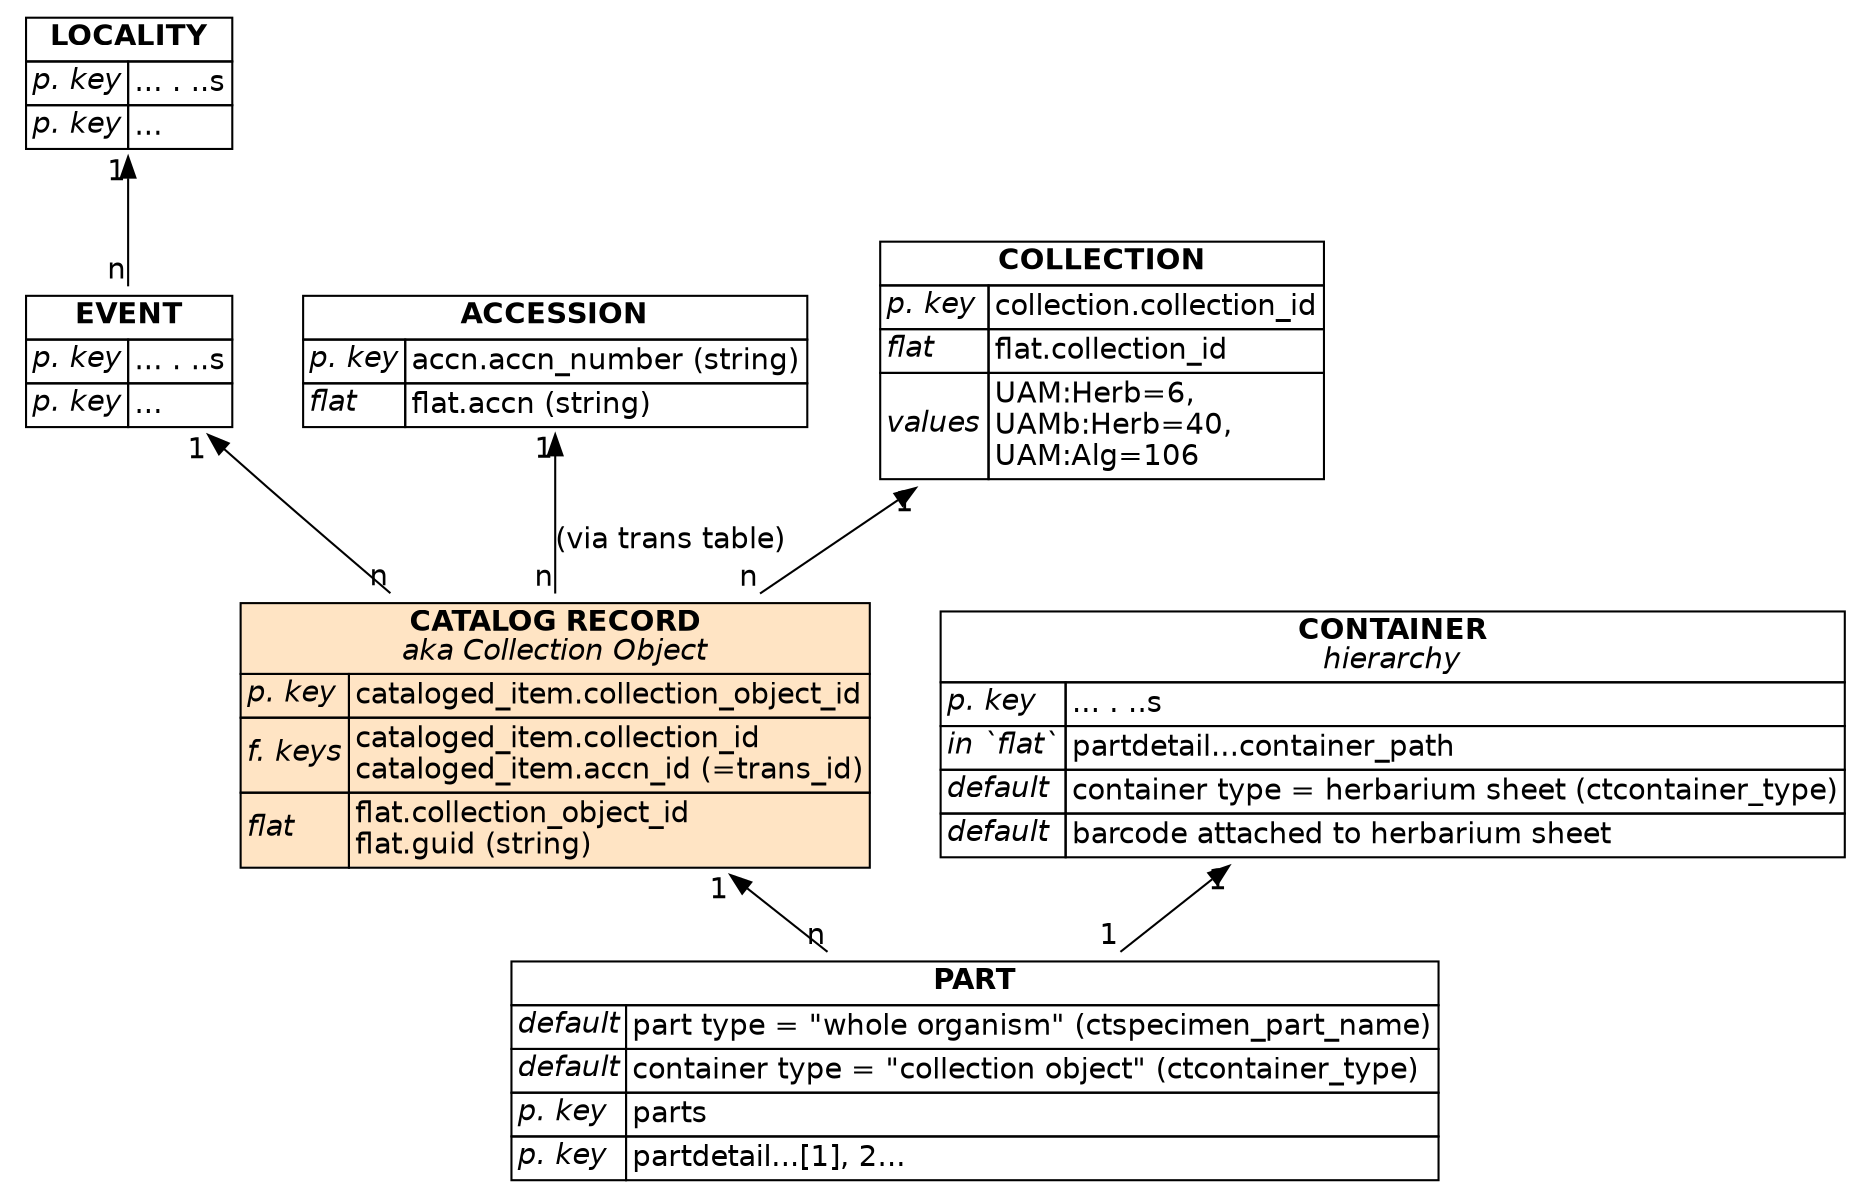 digraph flow {
    node [fontname="Helvetica",shape=plaintext]
    edge [fontname="Helvetica"]
    overlap=false
    newrank=true
    ranksep=0.5
    rankdir=BT
    //
    // RECORD
    record [label=<
          <TABLE  BORDER="0" CELLBORDER="1"  CELLSPACING="0" BGCOLOR="bisque">
          //
          <TR>
          <TD COLSPAN="2"><B>CATALOG RECORD</B><BR/><I>aka Collection Object</I></TD>
          </TR>
          //
          <TR><TD ALIGN="LEFT"><I>p. key</I></TD>
          <TD ALIGN="LEFT" BALIGN="LEFT" HREF="https://arctos.database.museum/tblbrowse.cfm?tbl=cataloged_item">cataloged_item.collection_object_id</TD></TR>
          //
          <TR>
          <TD ALIGN="LEFT"><I>f. keys</I></TD>
          <TD ALIGN="LEFT" BALIGN="LEFT" HREF="https://arctos.database.museum/tblbrowse.cfm?tbl=cataloged_item">cataloged_item.collection_id<BR/>cataloged_item.accn_id (=trans_id)</TD>
          </TR>
          //
          <TR>
          <TD ALIGN="LEFT"><I>flat</I></TD>
          <TD ALIGN="LEFT" BALIGN="LEFT" HREF="https://arctos.database.museum/tblbrowse.cfm?tbl=flat">flat.collection_object_id<BR/>flat.guid (string)</TD>
          </TR>
          //
          </TABLE>>
          ]
    //
    // PART
    //
    part [
          label=<
          <TABLE  BORDER="0" CELLBORDER="1"  CELLSPACING="0">
          <TR><TD COLSPAN="2"><B>PART</B></TD></TR>
          <TR><TD ALIGN="LEFT"><I>default</I></TD>
          <TD ALIGN="LEFT" HREF="https://arctos.database.museum/info/ctDocumentation.cfm?table=ctspecimen_part_name">part type = "whole organism" (ctspecimen_part_name)</TD></TR>
          <TR><TD ALIGN="LEFT"><I>default</I></TD><TD ALIGN="LEFT" HREF="https://arctos.database.museum/info/ctDocumentation.cfm?table=ctcontainer_type">container type = "collection object" (ctcontainer_type)</TD></TR>
          <TR><TD ALIGN="LEFT"><I>p. key</I></TD><TD ALIGN="LEFT">parts</TD></TR>
          <TR><TD ALIGN="LEFT"><I>p. key</I></TD><TD ALIGN="LEFT">partdetail...[1], 2...</TD></TR>
          </TABLE>>
          //href="https://github.com/ALA-herbarium/documentation/blob/main/data_model.md#collection-object"
          ]
    part -> record [taillabel="n",headlabel="1"]
    part -> parts [taillabel="1",headlabel="1"]
    //
    // PARTS
    //
    parts [
          label=<
          <TABLE  BORDER="0" CELLBORDER="1"  CELLSPACING="0">
          //
          <TR><TD COLSPAN="2"><B>CONTAINER</B><BR/><I>hierarchy</I></TD></TR>
          //
          <TR><TD ALIGN="LEFT"><I>p. key</I></TD>
          <TD ALIGN="LEFT">... . ..s</TD></TR>
          //
          <TR><TD ALIGN="LEFT"><I>in `flat`</I></TD>
          <TD ALIGN="LEFT">partdetail...container_path</TD></TR>
          //
          <TR><TD ALIGN="LEFT"><I>default</I></TD>
          <TD ALIGN="LEFT" HREF="https://arctos.database.museum/info/ctDocumentation.cfm?table=ct...">container type = herbarium sheet (ctcontainer_type)</TD></TR>
          <TR><TD ALIGN="LEFT"><I>default</I></TD>
          <TD ALIGN="LEFT">barcode attached to herbarium sheet</TD></TR>
          </TABLE>>
          ]
    //
    // EVENT
    //
    event [
          label=<
          <TABLE  BORDER="0" CELLBORDER="1"  CELLSPACING="0">
          //
          <TR><TD COLSPAN="2"><B>EVENT</B></TD></TR>
          //
          <TR><TD ALIGN="LEFT"><I>p. key</I></TD>
          <TD ALIGN="LEFT">... . ..s</TD></TR>
          //
          <TR><TD ALIGN="LEFT"><I>p. key</I></TD>
          <TD ALIGN="LEFT">...</TD></TR>
          //
          </TABLE>>
          ]
    record -> event [taillabel="n",headlabel="1"]
    //
    // LOCALITY
    //
    locality [
          label=<
          <TABLE  BORDER="0" CELLBORDER="1"  CELLSPACING="0">
          //
          <TR><TD COLSPAN="2"><B>LOCALITY</B></TD></TR>
          //
          <TR><TD ALIGN="LEFT"><I>p. key</I></TD>
          <TD ALIGN="LEFT">... . ..s</TD></TR>
          //
          <TR><TD ALIGN="LEFT"><I>p. key</I></TD>
          <TD ALIGN="LEFT">...</TD></TR>
          //
          </TABLE>>
          ]
    event -> locality [taillabel="n",headlabel="1"]
    //
    // ACCESSION
    //
    accn [shape=plaintext,
          label=<
          <TABLE  BORDER="0" CELLBORDER="1"  CELLSPACING="0">
          //
          <TR><TD COLSPAN="2"><B>ACCESSION</B></TD></TR>
          //
          <TR><TD ALIGN="LEFT"><I>p. key</I></TD>
          <TD ALIGN="LEFT">accn.accn_number (string)</TD></TR>
          <TR><TD ALIGN="LEFT"><I>flat</I></TD>
          <TD ALIGN="LEFT">flat.accn (string)</TD></TR>
          </TABLE>>
          ]
    record -> accn [taillabel="n",headlabel="1",label="(via trans table)"]
    //
    // COLLECTION
    //
    collection [shape=plaintext,
          label=<
          <TABLE  BORDER="0" CELLBORDER="1"  CELLSPACING="0">
          //
          <TR>
          <TD COLSPAN="2"><B>COLLECTION</B></TD>
          </TR>
          //
          <TR>
          <TD ALIGN="LEFT"><I>p. key</I></TD>
          <TD ALIGN="LEFT" HREF="https://arctos.database.museum/tblbrowse.cfm?tbl=collection">collection.collection_id</TD>
          </TR>
          //
          <TR>
          <TD ALIGN="LEFT"><I>flat</I></TD>
          <TD ALIGN="LEFT" HREF="https://arctos.database.museum/tblbrowse.cfm?tbl=collection">flat.collection_id</TD>
          </TR>
          //
          <TR><TD ALIGN="LEFT"><I>values</I></TD>
          <TD ALIGN="LEFT" BALIGN="LEFT">UAM:Herb=6,<BR/>UAMb:Herb=40,<BR/>UAM:Alg=106</TD></TR>
          </TABLE>>
          ]
    record -> collection [taillabel="n",headlabel="1"]
}

    // TEMPLATE
    // node [shape=plaintext,
    //       label=<
    //       <TABLE  BORDER="0" CELLBORDER="1"  CELLSPACING="0">
    //       //
    //       <TR><TD COLSPAN="2"><B>...</B></TD></TR>
    //       //
    //       <TR><TD ALIGN="LEFT"><I>p. key</I></TD>
    //       <TD ALIGN="LEFT">... . ..s</TD></TR>
    //       //
    //       <TR><TD ALIGN="LEFT"><I>p. key</I></TD>
    //       <TD ALIGN="LEFT">...</TD></TR>
    //       //
    //       <TR><TD ALIGN="LEFT"><I>default</I></TD>
    //       <TD ALIGN="LEFT" HREF="https://arctos.database.museum/info/ctDocumentation.cfm?table=ct...">... (ct...)</TD></TR>
    //       </TABLE>>
    //       ]
